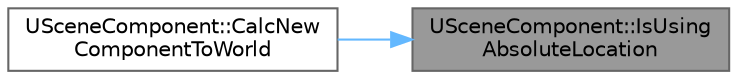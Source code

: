 digraph "USceneComponent::IsUsingAbsoluteLocation"
{
 // INTERACTIVE_SVG=YES
 // LATEX_PDF_SIZE
  bgcolor="transparent";
  edge [fontname=Helvetica,fontsize=10,labelfontname=Helvetica,labelfontsize=10];
  node [fontname=Helvetica,fontsize=10,shape=box,height=0.2,width=0.4];
  rankdir="RL";
  Node1 [id="Node000001",label="USceneComponent::IsUsing\lAbsoluteLocation",height=0.2,width=0.4,color="gray40", fillcolor="grey60", style="filled", fontcolor="black",tooltip="Gets the literal value of bAbsoluteLocation."];
  Node1 -> Node2 [id="edge1_Node000001_Node000002",dir="back",color="steelblue1",style="solid",tooltip=" "];
  Node2 [id="Node000002",label="USceneComponent::CalcNew\lComponentToWorld",height=0.2,width=0.4,color="grey40", fillcolor="white", style="filled",URL="$d7/dde/classUSceneComponent.html#a4a4607ce662aced5bf40d3510a01d94c",tooltip="Calculate the new ComponentToWorld transform for this component."];
}
